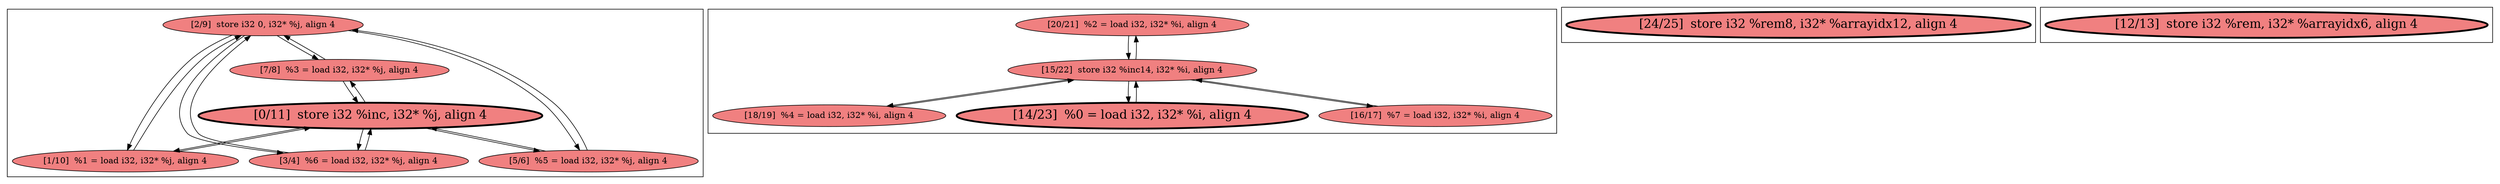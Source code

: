 
digraph G {



node609->node607 [ ]
node607->node609 [ ]
node609->node611 [ ]
node609->node608 [ ]
node608->node609 [ ]
node611->node609 [ ]
node615->node619 [ ]
node619->node617 [ ]
node617->node619 [ ]
node610->node607 [ ]
node616->node619 [ ]
node607->node610 [ ]
node619->node615 [ ]
node610->node608 [ ]
node619->node616 [ ]
node610->node611 [ ]
node609->node612 [ ]
node611->node610 [ ]
node608->node610 [ ]
node618->node619 [ ]
node619->node618 [ ]
node612->node609 [ ]
node610->node612 [ ]
node612->node610 [ ]


subgraph cluster3 {


node619 [fillcolor=lightcoral,label="[15/22]  store i32 %inc14, i32* %i, align 4",shape=ellipse,style=filled ]
node617 [penwidth=3.0,fontsize=20,fillcolor=lightcoral,label="[14/23]  %0 = load i32, i32* %i, align 4",shape=ellipse,style=filled ]
node615 [fillcolor=lightcoral,label="[20/21]  %2 = load i32, i32* %i, align 4",shape=ellipse,style=filled ]
node618 [fillcolor=lightcoral,label="[18/19]  %4 = load i32, i32* %i, align 4",shape=ellipse,style=filled ]
node616 [fillcolor=lightcoral,label="[16/17]  %7 = load i32, i32* %i, align 4",shape=ellipse,style=filled ]



}

subgraph cluster2 {


node614 [penwidth=3.0,fontsize=20,fillcolor=lightcoral,label="[24/25]  store i32 %rem8, i32* %arrayidx12, align 4",shape=ellipse,style=filled ]



}

subgraph cluster0 {


node612 [fillcolor=lightcoral,label="[1/10]  %1 = load i32, i32* %j, align 4",shape=ellipse,style=filled ]
node611 [fillcolor=lightcoral,label="[3/4]  %6 = load i32, i32* %j, align 4",shape=ellipse,style=filled ]
node610 [penwidth=3.0,fontsize=20,fillcolor=lightcoral,label="[0/11]  store i32 %inc, i32* %j, align 4",shape=ellipse,style=filled ]
node609 [fillcolor=lightcoral,label="[2/9]  store i32 0, i32* %j, align 4",shape=ellipse,style=filled ]
node607 [fillcolor=lightcoral,label="[7/8]  %3 = load i32, i32* %j, align 4",shape=ellipse,style=filled ]
node608 [fillcolor=lightcoral,label="[5/6]  %5 = load i32, i32* %j, align 4",shape=ellipse,style=filled ]



}

subgraph cluster1 {


node613 [penwidth=3.0,fontsize=20,fillcolor=lightcoral,label="[12/13]  store i32 %rem, i32* %arrayidx6, align 4",shape=ellipse,style=filled ]



}

}
